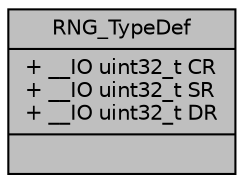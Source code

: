 digraph "RNG_TypeDef"
{
 // LATEX_PDF_SIZE
  edge [fontname="Helvetica",fontsize="10",labelfontname="Helvetica",labelfontsize="10"];
  node [fontname="Helvetica",fontsize="10",shape=record];
  Node1 [label="{RNG_TypeDef\n|+ __IO uint32_t CR\l+ __IO uint32_t SR\l+ __IO uint32_t DR\l|}",height=0.2,width=0.4,color="black", fillcolor="grey75", style="filled", fontcolor="black",tooltip="RNG."];
}
